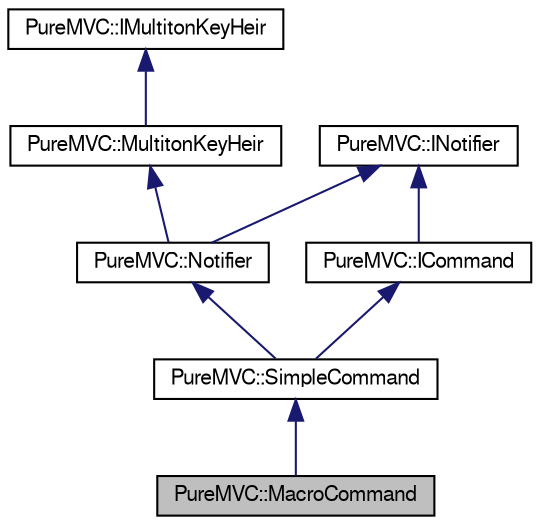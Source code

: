 digraph G
{
  edge [fontname="FreeSans",fontsize="10",labelfontname="FreeSans",labelfontsize="10"];
  node [fontname="FreeSans",fontsize="10",shape=record];
  Node1 [label="PureMVC::MacroCommand",height=0.2,width=0.4,color="black", fillcolor="grey75", style="filled" fontcolor="black"];
  Node2 -> Node1 [dir=back,color="midnightblue",fontsize="10",style="solid"];
  Node2 [label="PureMVC::SimpleCommand",height=0.2,width=0.4,color="black", fillcolor="white", style="filled",URL="$class_pure_m_v_c_1_1_simple_command.html",tooltip="A base ICommand implementation."];
  Node3 -> Node2 [dir=back,color="midnightblue",fontsize="10",style="solid"];
  Node3 [label="PureMVC::Notifier",height=0.2,width=0.4,color="black", fillcolor="white", style="filled",URL="$class_pure_m_v_c_1_1_notifier.html",tooltip="A Base INotifier implementation."];
  Node4 -> Node3 [dir=back,color="midnightblue",fontsize="10",style="solid"];
  Node4 [label="PureMVC::MultitonKeyHeir",height=0.2,width=0.4,color="black", fillcolor="white", style="filled",URL="$class_pure_m_v_c_1_1_multiton_key_heir.html",tooltip="Multiton key holding class."];
  Node5 -> Node4 [dir=back,color="midnightblue",fontsize="10",style="solid"];
  Node5 [label="PureMVC::IMultitonKeyHeir",height=0.2,width=0.4,color="black", fillcolor="white", style="filled",URL="$class_pure_m_v_c_1_1_i_multiton_key_heir.html",tooltip="Contains a multiton key."];
  Node6 -> Node3 [dir=back,color="midnightblue",fontsize="10",style="solid"];
  Node6 [label="PureMVC::INotifier",height=0.2,width=0.4,color="black", fillcolor="white", style="filled",URL="$class_pure_m_v_c_1_1_i_notifier.html",tooltip="The interface definition for a PureMVC Notifier."];
  Node7 -> Node2 [dir=back,color="midnightblue",fontsize="10",style="solid"];
  Node7 [label="PureMVC::ICommand",height=0.2,width=0.4,color="black", fillcolor="white", style="filled",URL="$class_pure_m_v_c_1_1_i_command.html",tooltip="The interface definition for a PureMVC Command."];
  Node6 -> Node7 [dir=back,color="midnightblue",fontsize="10",style="solid"];
}
